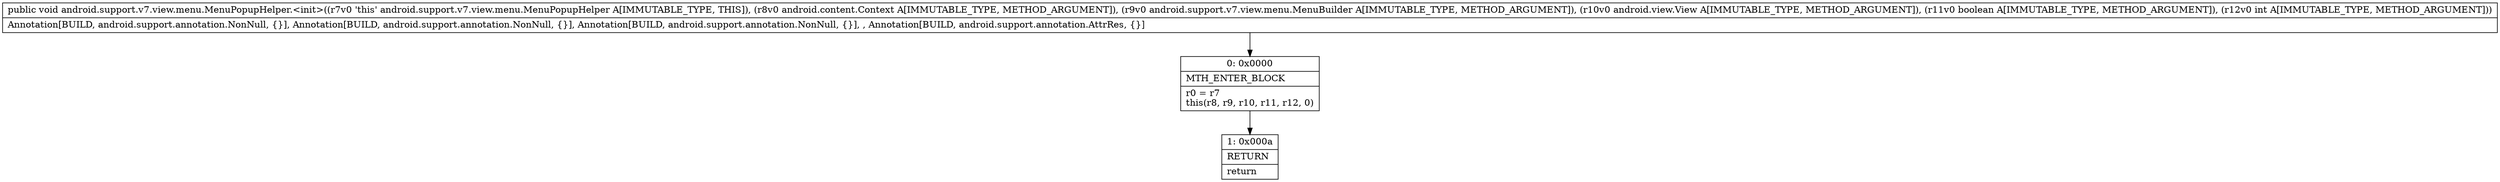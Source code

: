 digraph "CFG forandroid.support.v7.view.menu.MenuPopupHelper.\<init\>(Landroid\/content\/Context;Landroid\/support\/v7\/view\/menu\/MenuBuilder;Landroid\/view\/View;ZI)V" {
Node_0 [shape=record,label="{0\:\ 0x0000|MTH_ENTER_BLOCK\l|r0 = r7\lthis(r8, r9, r10, r11, r12, 0)\l}"];
Node_1 [shape=record,label="{1\:\ 0x000a|RETURN\l|return\l}"];
MethodNode[shape=record,label="{public void android.support.v7.view.menu.MenuPopupHelper.\<init\>((r7v0 'this' android.support.v7.view.menu.MenuPopupHelper A[IMMUTABLE_TYPE, THIS]), (r8v0 android.content.Context A[IMMUTABLE_TYPE, METHOD_ARGUMENT]), (r9v0 android.support.v7.view.menu.MenuBuilder A[IMMUTABLE_TYPE, METHOD_ARGUMENT]), (r10v0 android.view.View A[IMMUTABLE_TYPE, METHOD_ARGUMENT]), (r11v0 boolean A[IMMUTABLE_TYPE, METHOD_ARGUMENT]), (r12v0 int A[IMMUTABLE_TYPE, METHOD_ARGUMENT]))  | Annotation[BUILD, android.support.annotation.NonNull, \{\}], Annotation[BUILD, android.support.annotation.NonNull, \{\}], Annotation[BUILD, android.support.annotation.NonNull, \{\}], , Annotation[BUILD, android.support.annotation.AttrRes, \{\}]\l}"];
MethodNode -> Node_0;
Node_0 -> Node_1;
}

